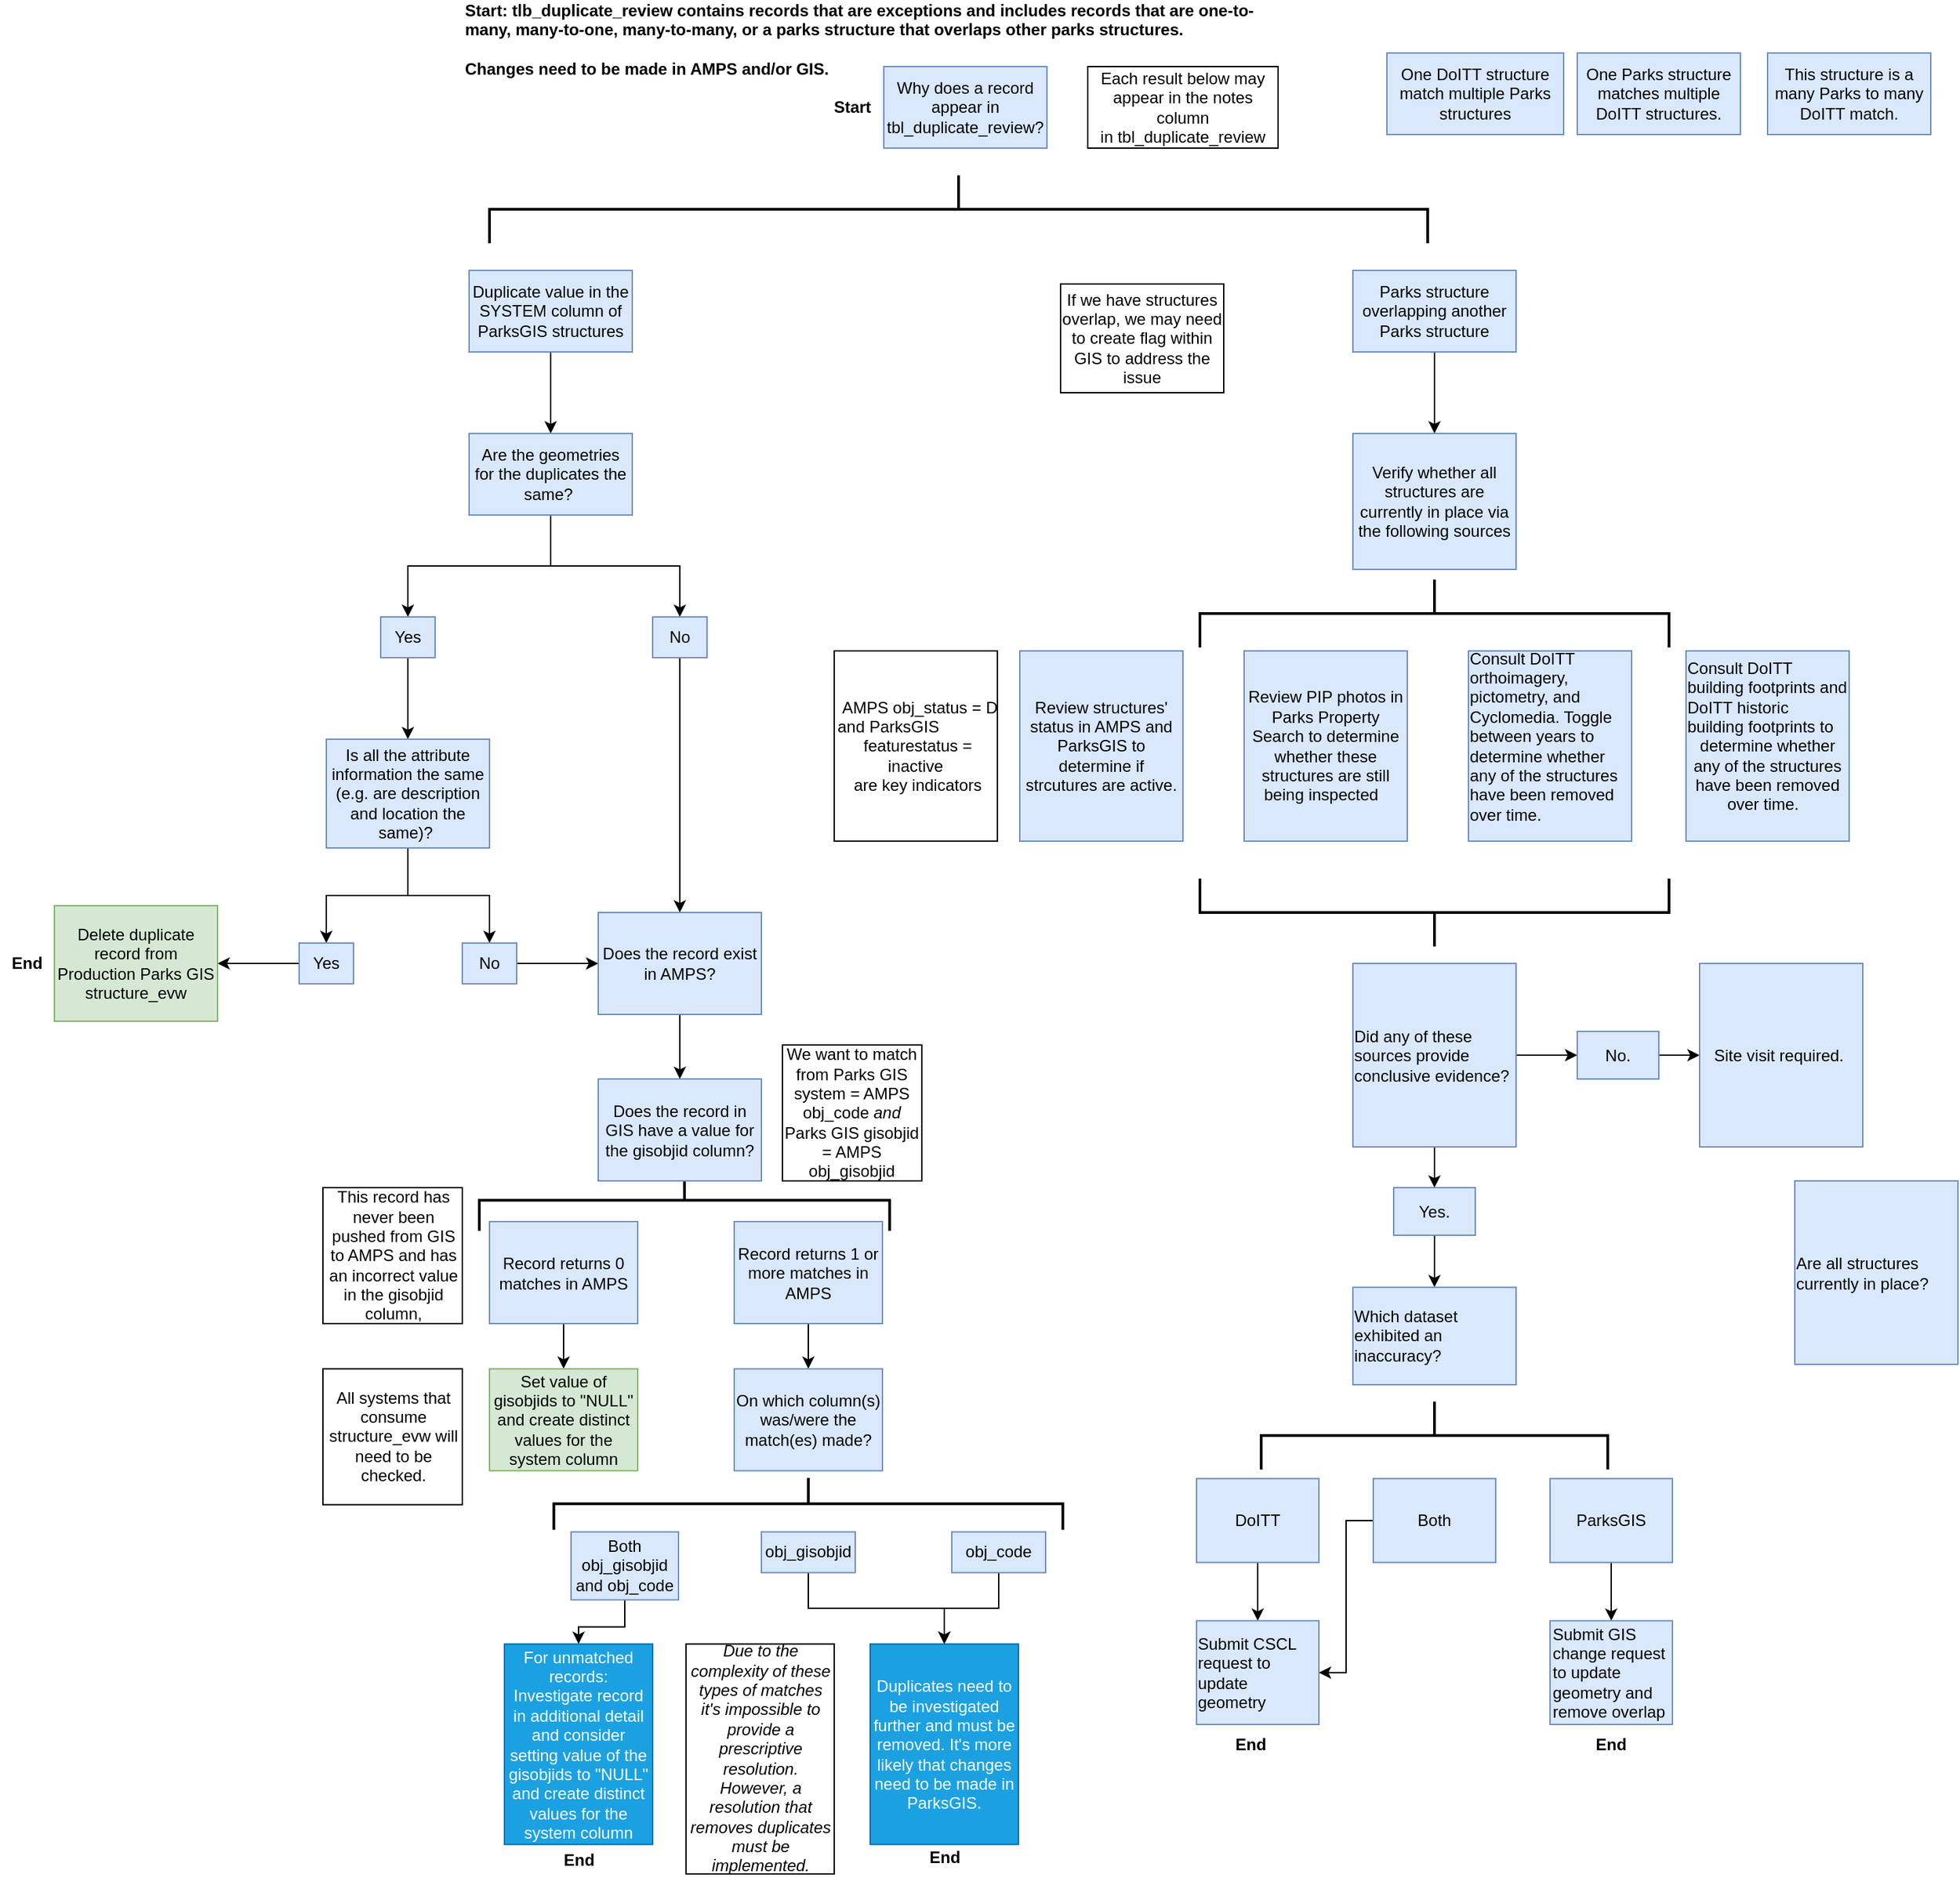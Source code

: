 <mxfile version="13.6.6" type="github">
  <diagram id="hUdBVl2sTiVrTUAv1wnK" name="Page-1">
    <mxGraphModel dx="1515" dy="1513" grid="1" gridSize="10" guides="1" tooltips="1" connect="1" arrows="1" fold="1" page="1" pageScale="1" pageWidth="850" pageHeight="1100" math="0" shadow="0">
      <root>
        <mxCell id="0" />
        <mxCell id="1" parent="0" />
        <mxCell id="Gdu_VGWDFXmtHtz_7FUW-9" value="&lt;div style=&quot;box-sizing: border-box&quot;&gt;&lt;font style=&quot;font-size: 12px&quot;&gt;This structure is a many Parks to many DoITT match.&lt;/font&gt;&lt;/div&gt;" style="rounded=0;whiteSpace=wrap;html=1;fillColor=#dae8fc;strokeColor=#6c8ebf;" parent="1" vertex="1">
          <mxGeometry x="1020" width="120" height="60" as="geometry" />
        </mxCell>
        <mxCell id="Gdu_VGWDFXmtHtz_7FUW-10" value="&lt;div style=&quot;box-sizing: border-box ; font-family: &amp;#34;segoe ui&amp;#34; , , &amp;#34;apple color emoji&amp;#34; , &amp;#34;segoe ui emoji&amp;#34; , sans-serif&quot;&gt;One Parks structure matches multiple DoITT structures.&lt;/div&gt;" style="rounded=0;whiteSpace=wrap;html=1;fillColor=#dae8fc;strokeColor=#6c8ebf;" parent="1" vertex="1">
          <mxGeometry x="880" width="120" height="60" as="geometry" />
        </mxCell>
        <mxCell id="Gdu_VGWDFXmtHtz_7FUW-11" value="&lt;div style=&quot;box-sizing: border-box ; font-family: &amp;#34;segoe ui&amp;#34; , , &amp;#34;apple color emoji&amp;#34; , &amp;#34;segoe ui emoji&amp;#34; , sans-serif&quot;&gt;One DoITT structure match multiple Parks structures&lt;/div&gt;" style="rounded=0;whiteSpace=wrap;html=1;fillColor=#dae8fc;strokeColor=#6c8ebf;" parent="1" vertex="1">
          <mxGeometry x="740" width="130" height="60" as="geometry" />
        </mxCell>
        <mxCell id="Gdu_VGWDFXmtHtz_7FUW-12" value="Start: tlb_duplicate_review contains records that are exceptions and includes records that are one-to-many, many-to-one, many-to-many, or a parks structure that overlaps other parks structures.&amp;nbsp;&lt;br&gt;&lt;br&gt;Changes need to be made in AMPS and/or GIS.&amp;nbsp;" style="text;html=1;strokeColor=none;fillColor=none;align=left;verticalAlign=middle;whiteSpace=wrap;rounded=0;fontStyle=1" parent="1" vertex="1">
          <mxGeometry x="60" y="-20" width="600" height="20" as="geometry" />
        </mxCell>
        <mxCell id="mh1nkUQ8I9AJPX4AYvUp-38" value="" style="edgeStyle=orthogonalEdgeStyle;rounded=0;orthogonalLoop=1;jettySize=auto;html=1;" parent="1" source="Gdu_VGWDFXmtHtz_7FUW-13" target="mh1nkUQ8I9AJPX4AYvUp-37" edge="1">
          <mxGeometry relative="1" as="geometry" />
        </mxCell>
        <mxCell id="Gdu_VGWDFXmtHtz_7FUW-13" value="&lt;div style=&quot;box-sizing: border-box ; font-family: &amp;#34;segoe ui&amp;#34; , , &amp;#34;apple color emoji&amp;#34; , &amp;#34;segoe ui emoji&amp;#34; , sans-serif ; font-size: 14px&quot;&gt;&lt;div style=&quot;box-sizing: border-box ; font-family: &amp;#34;segoe ui&amp;#34; , , &amp;#34;apple color emoji&amp;#34; , &amp;#34;segoe ui emoji&amp;#34; , sans-serif ; font-size: 12px&quot;&gt;Parks structure overlapping another Parks structure&lt;/div&gt;&lt;/div&gt;" style="rounded=0;whiteSpace=wrap;html=1;fillColor=#dae8fc;strokeColor=#6c8ebf;" parent="1" vertex="1">
          <mxGeometry x="715" y="160" width="120" height="60" as="geometry" />
        </mxCell>
        <mxCell id="Gdu_VGWDFXmtHtz_7FUW-21" value="" style="edgeStyle=orthogonalEdgeStyle;rounded=0;orthogonalLoop=1;jettySize=auto;html=1;" parent="1" source="Gdu_VGWDFXmtHtz_7FUW-15" edge="1">
          <mxGeometry relative="1" as="geometry">
            <mxPoint x="125" y="280" as="targetPoint" />
          </mxGeometry>
        </mxCell>
        <mxCell id="Gdu_VGWDFXmtHtz_7FUW-15" value="&lt;div style=&quot;box-sizing: border-box ; font-family: &amp;#34;segoe ui&amp;#34; , , &amp;#34;apple color emoji&amp;#34; , &amp;#34;segoe ui emoji&amp;#34; , sans-serif ; font-size: 14px&quot;&gt;&lt;div style=&quot;box-sizing: border-box ; font-family: &amp;#34;segoe ui&amp;#34; , , &amp;#34;apple color emoji&amp;#34; , &amp;#34;segoe ui emoji&amp;#34; , sans-serif ; font-size: 12px&quot;&gt;Duplicate value in the SYSTEM column of ParksGIS structures&lt;/div&gt;&lt;/div&gt;" style="rounded=0;whiteSpace=wrap;html=1;fillColor=#dae8fc;strokeColor=#6c8ebf;" parent="1" vertex="1">
          <mxGeometry x="65" y="160" width="120" height="60" as="geometry" />
        </mxCell>
        <mxCell id="Gdu_VGWDFXmtHtz_7FUW-17" value="Why does a record appear in tbl_duplicate_review?" style="rounded=0;whiteSpace=wrap;html=1;fillColor=#dae8fc;strokeColor=#6c8ebf;" parent="1" vertex="1">
          <mxGeometry x="370" y="10" width="120" height="60" as="geometry" />
        </mxCell>
        <mxCell id="Gdu_VGWDFXmtHtz_7FUW-18" value="" style="strokeWidth=2;html=1;shape=mxgraph.flowchart.annotation_2;align=left;labelPosition=right;pointerEvents=1;rotation=90;" parent="1" vertex="1">
          <mxGeometry x="400" y="-230" width="50" height="690" as="geometry" />
        </mxCell>
        <mxCell id="Gdu_VGWDFXmtHtz_7FUW-19" value="&lt;div style=&quot;box-sizing: border-box ; font-family: &amp;#34;segoe ui&amp;#34; , , &amp;#34;apple color emoji&amp;#34; , &amp;#34;segoe ui emoji&amp;#34; , sans-serif ; font-size: 14px&quot;&gt;&lt;div style=&quot;box-sizing: border-box ; font-family: &amp;#34;segoe ui&amp;#34; , , &amp;#34;apple color emoji&amp;#34; , &amp;#34;segoe ui emoji&amp;#34; , sans-serif ; font-size: 12px&quot;&gt;Each result below may appear in the notes column in&amp;nbsp;&lt;span&gt;tbl_duplicate_review&lt;/span&gt;&lt;/div&gt;&lt;/div&gt;" style="rounded=0;whiteSpace=wrap;html=1;" parent="1" vertex="1">
          <mxGeometry x="520" y="10" width="140" height="60" as="geometry" />
        </mxCell>
        <mxCell id="mh1nkUQ8I9AJPX4AYvUp-30" style="edgeStyle=orthogonalEdgeStyle;rounded=0;orthogonalLoop=1;jettySize=auto;html=1;exitX=0.5;exitY=1;exitDx=0;exitDy=0;entryX=0.5;entryY=0;entryDx=0;entryDy=0;" parent="1" source="Gdu_VGWDFXmtHtz_7FUW-23" target="Gdu_VGWDFXmtHtz_7FUW-27" edge="1">
          <mxGeometry relative="1" as="geometry" />
        </mxCell>
        <mxCell id="mh1nkUQ8I9AJPX4AYvUp-31" style="edgeStyle=orthogonalEdgeStyle;rounded=0;orthogonalLoop=1;jettySize=auto;html=1;exitX=0.5;exitY=1;exitDx=0;exitDy=0;entryX=0.5;entryY=0;entryDx=0;entryDy=0;" parent="1" source="Gdu_VGWDFXmtHtz_7FUW-23" target="Gdu_VGWDFXmtHtz_7FUW-28" edge="1">
          <mxGeometry relative="1" as="geometry" />
        </mxCell>
        <mxCell id="Gdu_VGWDFXmtHtz_7FUW-23" value="Are the geometries for the duplicates the same?&amp;nbsp;" style="rounded=0;whiteSpace=wrap;html=1;fillColor=#dae8fc;strokeColor=#6c8ebf;" parent="1" vertex="1">
          <mxGeometry x="65" y="280" width="120" height="60" as="geometry" />
        </mxCell>
        <mxCell id="Gdu_VGWDFXmtHtz_7FUW-30" value="" style="edgeStyle=orthogonalEdgeStyle;rounded=0;orthogonalLoop=1;jettySize=auto;html=1;" parent="1" source="Gdu_VGWDFXmtHtz_7FUW-27" target="Gdu_VGWDFXmtHtz_7FUW-29" edge="1">
          <mxGeometry relative="1" as="geometry" />
        </mxCell>
        <mxCell id="Gdu_VGWDFXmtHtz_7FUW-27" value="Yes" style="rounded=0;whiteSpace=wrap;html=1;fillColor=#dae8fc;strokeColor=#6C8EBF;" parent="1" vertex="1">
          <mxGeometry y="415" width="40" height="30" as="geometry" />
        </mxCell>
        <mxCell id="Gdu_VGWDFXmtHtz_7FUW-43" value="" style="edgeStyle=orthogonalEdgeStyle;rounded=0;orthogonalLoop=1;jettySize=auto;html=1;entryX=0.5;entryY=0;entryDx=0;entryDy=0;" parent="1" source="Gdu_VGWDFXmtHtz_7FUW-28" target="Gdu_VGWDFXmtHtz_7FUW-44" edge="1">
          <mxGeometry relative="1" as="geometry">
            <mxPoint x="220" y="505" as="targetPoint" />
          </mxGeometry>
        </mxCell>
        <mxCell id="Gdu_VGWDFXmtHtz_7FUW-28" value="No" style="rounded=0;whiteSpace=wrap;html=1;fillColor=#dae8fc;strokeColor=#6C8EBF;" parent="1" vertex="1">
          <mxGeometry x="200" y="415" width="40" height="30" as="geometry" />
        </mxCell>
        <mxCell id="mh1nkUQ8I9AJPX4AYvUp-28" style="edgeStyle=orthogonalEdgeStyle;rounded=0;orthogonalLoop=1;jettySize=auto;html=1;exitX=0.5;exitY=1;exitDx=0;exitDy=0;entryX=0.5;entryY=0;entryDx=0;entryDy=0;" parent="1" source="Gdu_VGWDFXmtHtz_7FUW-29" target="Gdu_VGWDFXmtHtz_7FUW-34" edge="1">
          <mxGeometry relative="1" as="geometry" />
        </mxCell>
        <mxCell id="mh1nkUQ8I9AJPX4AYvUp-29" style="edgeStyle=orthogonalEdgeStyle;rounded=0;orthogonalLoop=1;jettySize=auto;html=1;exitX=0.5;exitY=1;exitDx=0;exitDy=0;entryX=0.5;entryY=0;entryDx=0;entryDy=0;" parent="1" source="Gdu_VGWDFXmtHtz_7FUW-29" target="Gdu_VGWDFXmtHtz_7FUW-35" edge="1">
          <mxGeometry relative="1" as="geometry" />
        </mxCell>
        <mxCell id="Gdu_VGWDFXmtHtz_7FUW-29" value="Is all the attribute information the same (e.g. are description and location the same)?&amp;nbsp;" style="rounded=0;whiteSpace=wrap;html=1;fillColor=#dae8fc;strokeColor=#6c8ebf;" parent="1" vertex="1">
          <mxGeometry x="-40" y="505" width="120" height="80" as="geometry" />
        </mxCell>
        <mxCell id="Gdu_VGWDFXmtHtz_7FUW-55" value="" style="edgeStyle=orthogonalEdgeStyle;rounded=0;orthogonalLoop=1;jettySize=auto;html=1;" parent="1" source="Gdu_VGWDFXmtHtz_7FUW-34" target="Gdu_VGWDFXmtHtz_7FUW-38" edge="1">
          <mxGeometry relative="1" as="geometry" />
        </mxCell>
        <mxCell id="Gdu_VGWDFXmtHtz_7FUW-34" value="Yes" style="rounded=0;whiteSpace=wrap;html=1;fillColor=#dae8fc;strokeColor=#6c8ebf;" parent="1" vertex="1">
          <mxGeometry x="-60" y="655" width="40" height="30" as="geometry" />
        </mxCell>
        <mxCell id="Gdu_VGWDFXmtHtz_7FUW-60" value="" style="edgeStyle=orthogonalEdgeStyle;rounded=0;orthogonalLoop=1;jettySize=auto;html=1;" parent="1" source="Gdu_VGWDFXmtHtz_7FUW-35" target="Gdu_VGWDFXmtHtz_7FUW-44" edge="1">
          <mxGeometry relative="1" as="geometry" />
        </mxCell>
        <mxCell id="Gdu_VGWDFXmtHtz_7FUW-35" value="No" style="rounded=0;whiteSpace=wrap;html=1;fillColor=#dae8fc;strokeColor=#6C8EBF;" parent="1" vertex="1">
          <mxGeometry x="60" y="655" width="40" height="30" as="geometry" />
        </mxCell>
        <mxCell id="Gdu_VGWDFXmtHtz_7FUW-38" value="Delete duplicate record from Production Parks GIS structure_evw" style="rounded=0;whiteSpace=wrap;html=1;fillColor=#d5e8d4;strokeColor=#82b366;" parent="1" vertex="1">
          <mxGeometry x="-240" y="627.5" width="120" height="85" as="geometry" />
        </mxCell>
        <mxCell id="Gdu_VGWDFXmtHtz_7FUW-58" value="" style="edgeStyle=orthogonalEdgeStyle;rounded=0;orthogonalLoop=1;jettySize=auto;html=1;" parent="1" source="Gdu_VGWDFXmtHtz_7FUW-44" target="Gdu_VGWDFXmtHtz_7FUW-52" edge="1">
          <mxGeometry relative="1" as="geometry" />
        </mxCell>
        <mxCell id="Gdu_VGWDFXmtHtz_7FUW-44" value="Does the record exist in AMPS?" style="rounded=0;whiteSpace=wrap;html=1;fillColor=#dae8fc;strokeColor=#6c8ebf;" parent="1" vertex="1">
          <mxGeometry x="160" y="632.5" width="120" height="75" as="geometry" />
        </mxCell>
        <mxCell id="Gdu_VGWDFXmtHtz_7FUW-51" value="" style="strokeWidth=2;html=1;shape=mxgraph.flowchart.annotation_2;align=left;labelPosition=right;pointerEvents=1;rotation=90;" parent="1" vertex="1">
          <mxGeometry x="200.95" y="693.39" width="44.88" height="301.79" as="geometry" />
        </mxCell>
        <mxCell id="Gdu_VGWDFXmtHtz_7FUW-52" value="Does the record in GIS have a value for the gisobjid column?" style="rounded=0;whiteSpace=wrap;html=1;fillColor=#dae8fc;strokeColor=#6c8ebf;" parent="1" vertex="1">
          <mxGeometry x="160" y="755" width="120" height="75" as="geometry" />
        </mxCell>
        <mxCell id="Gdu_VGWDFXmtHtz_7FUW-56" value="We want to match from Parks GIS system = AMPS obj_code &lt;i&gt;and&lt;/i&gt; Parks GIS gisobjid = AMPS obj_gisobjid" style="rounded=0;whiteSpace=wrap;html=1;" parent="1" vertex="1">
          <mxGeometry x="295.45" y="730" width="102.5" height="100" as="geometry" />
        </mxCell>
        <mxCell id="Gdu_VGWDFXmtHtz_7FUW-66" value="" style="edgeStyle=orthogonalEdgeStyle;rounded=0;orthogonalLoop=1;jettySize=auto;html=1;" parent="1" source="Gdu_VGWDFXmtHtz_7FUW-61" target="Gdu_VGWDFXmtHtz_7FUW-65" edge="1">
          <mxGeometry relative="1" as="geometry" />
        </mxCell>
        <mxCell id="Gdu_VGWDFXmtHtz_7FUW-61" value="Record returns 0 matches in AMPS" style="rounded=0;whiteSpace=wrap;html=1;fillColor=#dae8fc;strokeColor=#6c8ebf;" parent="1" vertex="1">
          <mxGeometry x="80" y="860" width="109" height="75" as="geometry" />
        </mxCell>
        <mxCell id="mh1nkUQ8I9AJPX4AYvUp-6" value="" style="edgeStyle=orthogonalEdgeStyle;rounded=0;orthogonalLoop=1;jettySize=auto;html=1;" parent="1" source="Gdu_VGWDFXmtHtz_7FUW-63" target="mh1nkUQ8I9AJPX4AYvUp-1" edge="1">
          <mxGeometry relative="1" as="geometry" />
        </mxCell>
        <mxCell id="Gdu_VGWDFXmtHtz_7FUW-63" value="Record returns 1 or more matches in AMPS" style="rounded=0;whiteSpace=wrap;html=1;fillColor=#dae8fc;strokeColor=#6c8ebf;" parent="1" vertex="1">
          <mxGeometry x="260" y="860" width="109" height="75" as="geometry" />
        </mxCell>
        <mxCell id="Gdu_VGWDFXmtHtz_7FUW-64" value="This record has never been pushed from GIS to AMPS and has an incorrect value in the gisobjid column," style="rounded=0;whiteSpace=wrap;html=1;" parent="1" vertex="1">
          <mxGeometry x="-42.5" y="835" width="102.5" height="100" as="geometry" />
        </mxCell>
        <mxCell id="Gdu_VGWDFXmtHtz_7FUW-65" value="Set value of gisobjids to &quot;NULL&quot; and create distinct values for the system column" style="rounded=0;whiteSpace=wrap;html=1;fillColor=#d5e8d4;strokeColor=#82b366;" parent="1" vertex="1">
          <mxGeometry x="80" y="968.3" width="109" height="75" as="geometry" />
        </mxCell>
        <mxCell id="Gdu_VGWDFXmtHtz_7FUW-67" value="All systems that consume structure_evw will need to be checked." style="rounded=0;whiteSpace=wrap;html=1;" parent="1" vertex="1">
          <mxGeometry x="-42.5" y="968.3" width="102.5" height="100" as="geometry" />
        </mxCell>
        <mxCell id="mh1nkUQ8I9AJPX4AYvUp-1" value="On which column(s) was/were the match(es) made?" style="rounded=0;whiteSpace=wrap;html=1;fillColor=#dae8fc;strokeColor=#6c8ebf;" parent="1" vertex="1">
          <mxGeometry x="260" y="968.3" width="109" height="75" as="geometry" />
        </mxCell>
        <mxCell id="mh1nkUQ8I9AJPX4AYvUp-25" style="edgeStyle=orthogonalEdgeStyle;rounded=0;orthogonalLoop=1;jettySize=auto;html=1;exitX=0.5;exitY=1;exitDx=0;exitDy=0;" parent="1" source="mh1nkUQ8I9AJPX4AYvUp-2" target="mh1nkUQ8I9AJPX4AYvUp-24" edge="1">
          <mxGeometry relative="1" as="geometry" />
        </mxCell>
        <mxCell id="mh1nkUQ8I9AJPX4AYvUp-2" value="obj_gisobjid" style="rounded=0;whiteSpace=wrap;html=1;fillColor=#dae8fc;strokeColor=#6c8ebf;" parent="1" vertex="1">
          <mxGeometry x="280" y="1088.3" width="69" height="30" as="geometry" />
        </mxCell>
        <mxCell id="mh1nkUQ8I9AJPX4AYvUp-26" style="edgeStyle=orthogonalEdgeStyle;rounded=0;orthogonalLoop=1;jettySize=auto;html=1;entryX=0.5;entryY=0;entryDx=0;entryDy=0;" parent="1" source="mh1nkUQ8I9AJPX4AYvUp-3" target="mh1nkUQ8I9AJPX4AYvUp-24" edge="1">
          <mxGeometry relative="1" as="geometry" />
        </mxCell>
        <mxCell id="mh1nkUQ8I9AJPX4AYvUp-3" value="obj_code" style="rounded=0;whiteSpace=wrap;html=1;fillColor=#dae8fc;strokeColor=#6c8ebf;" parent="1" vertex="1">
          <mxGeometry x="420" y="1088.3" width="69" height="30" as="geometry" />
        </mxCell>
        <mxCell id="mh1nkUQ8I9AJPX4AYvUp-21" value="" style="edgeStyle=orthogonalEdgeStyle;rounded=0;orthogonalLoop=1;jettySize=auto;html=1;" parent="1" source="mh1nkUQ8I9AJPX4AYvUp-18" target="mh1nkUQ8I9AJPX4AYvUp-20" edge="1">
          <mxGeometry relative="1" as="geometry" />
        </mxCell>
        <mxCell id="mh1nkUQ8I9AJPX4AYvUp-18" value="Both obj_gisobjid and obj_code" style="rounded=0;whiteSpace=wrap;html=1;fillColor=#dae8fc;strokeColor=#6c8ebf;" parent="1" vertex="1">
          <mxGeometry x="140" y="1088.3" width="79" height="50" as="geometry" />
        </mxCell>
        <mxCell id="mh1nkUQ8I9AJPX4AYvUp-19" value="" style="strokeWidth=2;html=1;shape=mxgraph.flowchart.annotation_2;align=left;labelPosition=right;pointerEvents=1;rotation=90;" parent="1" vertex="1">
          <mxGeometry x="295.45" y="880.48" width="38.11" height="374.37" as="geometry" />
        </mxCell>
        <mxCell id="mh1nkUQ8I9AJPX4AYvUp-20" value="For unmatched records: &lt;br&gt;Investigate record in additional detail and consider&lt;br&gt;setting value of the gisobjids to &quot;NULL&quot; and create distinct values for the system column" style="rounded=0;whiteSpace=wrap;html=1;fillColor=#1ba1e2;strokeColor=#006EAF;fontColor=#ffffff;" parent="1" vertex="1">
          <mxGeometry x="91" y="1170.8" width="109" height="147.5" as="geometry" />
        </mxCell>
        <mxCell id="mh1nkUQ8I9AJPX4AYvUp-24" value="Duplicates need to be investigated further and must be removed. It&#39;s more likely that changes need to be made in ParksGIS." style="rounded=0;whiteSpace=wrap;html=1;fillColor=#1ba1e2;strokeColor=#006EAF;fontColor=#ffffff;" parent="1" vertex="1">
          <mxGeometry x="360" y="1170.8" width="109" height="147.5" as="geometry" />
        </mxCell>
        <mxCell id="mh1nkUQ8I9AJPX4AYvUp-27" value="&lt;i&gt;Due to the complexity of these types of matches it&#39;s impossible to provide a prescriptive resolution. However, a resolution that removes duplicates must be implemented.&lt;/i&gt;" style="rounded=0;whiteSpace=wrap;html=1;" parent="1" vertex="1">
          <mxGeometry x="224.56" y="1170.8" width="109" height="169.2" as="geometry" />
        </mxCell>
        <mxCell id="mh1nkUQ8I9AJPX4AYvUp-32" value="&lt;b&gt;Start&lt;/b&gt;" style="text;html=1;strokeColor=none;fillColor=none;align=center;verticalAlign=middle;whiteSpace=wrap;rounded=0;" parent="1" vertex="1">
          <mxGeometry x="326.7" y="30" width="40" height="20" as="geometry" />
        </mxCell>
        <mxCell id="mh1nkUQ8I9AJPX4AYvUp-34" value="&lt;b&gt;End&lt;/b&gt;" style="text;html=1;strokeColor=none;fillColor=none;align=center;verticalAlign=middle;whiteSpace=wrap;rounded=0;" parent="1" vertex="1">
          <mxGeometry x="125.5" y="1320" width="40" height="20" as="geometry" />
        </mxCell>
        <mxCell id="mh1nkUQ8I9AJPX4AYvUp-35" value="&lt;b&gt;End&lt;/b&gt;" style="text;html=1;strokeColor=none;fillColor=none;align=center;verticalAlign=middle;whiteSpace=wrap;rounded=0;" parent="1" vertex="1">
          <mxGeometry x="394.5" y="1318.3" width="40" height="20" as="geometry" />
        </mxCell>
        <mxCell id="mh1nkUQ8I9AJPX4AYvUp-36" value="&lt;b&gt;End&lt;/b&gt;" style="text;html=1;strokeColor=none;fillColor=none;align=center;verticalAlign=middle;whiteSpace=wrap;rounded=0;" parent="1" vertex="1">
          <mxGeometry x="-280" y="660" width="40" height="20" as="geometry" />
        </mxCell>
        <mxCell id="mh1nkUQ8I9AJPX4AYvUp-37" value="Verify whether all structures are currently in place via the following sources" style="rounded=0;whiteSpace=wrap;html=1;fillColor=#dae8fc;strokeColor=#6c8ebf;" parent="1" vertex="1">
          <mxGeometry x="715" y="280" width="120" height="100" as="geometry" />
        </mxCell>
        <mxCell id="mh1nkUQ8I9AJPX4AYvUp-39" value="Review structures&#39; status in AMPS and ParksGIS to determine if strcutures are active." style="rounded=0;whiteSpace=wrap;html=1;fillColor=#dae8fc;strokeColor=#6c8ebf;" parent="1" vertex="1">
          <mxGeometry x="470" y="440" width="120" height="140" as="geometry" />
        </mxCell>
        <mxCell id="foZsXhXHTsE3H4CRtIyS-1" value="&lt;div style=&quot;box-sizing: border-box ; font-family: &amp;#34;segoe ui&amp;#34; , , &amp;#34;apple color emoji&amp;#34; , &amp;#34;segoe ui emoji&amp;#34; , sans-serif ; font-size: 14px&quot;&gt;&lt;div style=&quot;box-sizing: border-box ; font-family: &amp;#34;segoe ui&amp;#34; , , &amp;#34;apple color emoji&amp;#34; , &amp;#34;segoe ui emoji&amp;#34; , sans-serif ; font-size: 12px&quot;&gt;If we have structures overlap, we may need to create flag within GIS to address the issue&lt;/div&gt;&lt;/div&gt;" style="rounded=0;whiteSpace=wrap;html=1;" vertex="1" parent="1">
          <mxGeometry x="500" y="170" width="120" height="80" as="geometry" />
        </mxCell>
        <mxCell id="foZsXhXHTsE3H4CRtIyS-6" value="" style="strokeWidth=2;html=1;shape=mxgraph.flowchart.annotation_2;align=left;labelPosition=right;pointerEvents=1;rotation=90;" vertex="1" parent="1">
          <mxGeometry x="750" y="240" width="50" height="345" as="geometry" />
        </mxCell>
        <mxCell id="foZsXhXHTsE3H4CRtIyS-11" value="&lt;span style=&quot;text-align: left&quot;&gt;Review PIP photos in Parks Property Search to determine whether these structures are still being inspected&lt;/span&gt;&amp;nbsp;&amp;nbsp;" style="rounded=0;whiteSpace=wrap;html=1;fillColor=#dae8fc;strokeColor=#6c8ebf;" vertex="1" parent="1">
          <mxGeometry x="635" y="440" width="120" height="140" as="geometry" />
        </mxCell>
        <mxCell id="foZsXhXHTsE3H4CRtIyS-12" value="&lt;div style=&quot;text-align: left ; box-sizing: border-box&quot;&gt;Consult DoITT orthoimagery, pictometry, and Cyclomedia. Toggle between years to determine whether any of the structures have been removed over time.&amp;nbsp;&amp;nbsp;&lt;/div&gt;&lt;div&gt;&lt;br&gt;&lt;/div&gt;" style="rounded=0;whiteSpace=wrap;html=1;fillColor=#dae8fc;strokeColor=#6c8ebf;" vertex="1" parent="1">
          <mxGeometry x="800" y="440" width="120" height="140" as="geometry" />
        </mxCell>
        <mxCell id="foZsXhXHTsE3H4CRtIyS-13" value="" style="strokeWidth=2;html=1;shape=mxgraph.flowchart.annotation_2;align=left;labelPosition=right;pointerEvents=1;rotation=-90;" vertex="1" parent="1">
          <mxGeometry x="750" y="460" width="50" height="345" as="geometry" />
        </mxCell>
        <mxCell id="foZsXhXHTsE3H4CRtIyS-15" value="&lt;div style=&quot;text-align: left ; box-sizing: border-box&quot;&gt;Consult DoITT building footprints and DoITT historic building footprints to&amp;nbsp;&lt;/div&gt;&lt;span style=&quot;text-align: left&quot;&gt;determine whether any of the structures have been removed over time.&amp;nbsp;&amp;nbsp;&lt;/span&gt;&lt;div&gt;&lt;br&gt;&lt;/div&gt;" style="rounded=0;whiteSpace=wrap;html=1;fillColor=#dae8fc;strokeColor=#6c8ebf;" vertex="1" parent="1">
          <mxGeometry x="960" y="440" width="120" height="140" as="geometry" />
        </mxCell>
        <mxCell id="foZsXhXHTsE3H4CRtIyS-20" value="" style="edgeStyle=orthogonalEdgeStyle;rounded=0;orthogonalLoop=1;jettySize=auto;html=1;" edge="1" parent="1" source="foZsXhXHTsE3H4CRtIyS-17" target="foZsXhXHTsE3H4CRtIyS-18">
          <mxGeometry relative="1" as="geometry" />
        </mxCell>
        <mxCell id="foZsXhXHTsE3H4CRtIyS-24" value="" style="edgeStyle=orthogonalEdgeStyle;rounded=0;orthogonalLoop=1;jettySize=auto;html=1;" edge="1" parent="1" source="foZsXhXHTsE3H4CRtIyS-17" target="foZsXhXHTsE3H4CRtIyS-23">
          <mxGeometry relative="1" as="geometry" />
        </mxCell>
        <mxCell id="foZsXhXHTsE3H4CRtIyS-17" value="&lt;div style=&quot;text-align: left ; box-sizing: border-box&quot;&gt;Did any of these sources provide conclusive evidence?&amp;nbsp;&lt;/div&gt;" style="rounded=0;whiteSpace=wrap;html=1;fillColor=#dae8fc;strokeColor=#6c8ebf;" vertex="1" parent="1">
          <mxGeometry x="715" y="670" width="120" height="135" as="geometry" />
        </mxCell>
        <mxCell id="foZsXhXHTsE3H4CRtIyS-22" value="" style="edgeStyle=orthogonalEdgeStyle;rounded=0;orthogonalLoop=1;jettySize=auto;html=1;" edge="1" parent="1" source="foZsXhXHTsE3H4CRtIyS-18" target="foZsXhXHTsE3H4CRtIyS-21">
          <mxGeometry relative="1" as="geometry" />
        </mxCell>
        <mxCell id="foZsXhXHTsE3H4CRtIyS-18" value="&lt;div style=&quot;text-align: left ; box-sizing: border-box&quot;&gt;No.&lt;/div&gt;" style="rounded=0;whiteSpace=wrap;html=1;fillColor=#dae8fc;strokeColor=#6c8ebf;" vertex="1" parent="1">
          <mxGeometry x="880" y="720" width="60" height="35" as="geometry" />
        </mxCell>
        <mxCell id="foZsXhXHTsE3H4CRtIyS-21" value="&lt;div style=&quot;text-align: left ; box-sizing: border-box&quot;&gt;Site visit required.&amp;nbsp;&lt;/div&gt;" style="rounded=0;whiteSpace=wrap;html=1;fillColor=#dae8fc;strokeColor=#6c8ebf;" vertex="1" parent="1">
          <mxGeometry x="970" y="670" width="120" height="135" as="geometry" />
        </mxCell>
        <mxCell id="foZsXhXHTsE3H4CRtIyS-28" value="" style="edgeStyle=orthogonalEdgeStyle;rounded=0;orthogonalLoop=1;jettySize=auto;html=1;" edge="1" parent="1" source="foZsXhXHTsE3H4CRtIyS-23" target="foZsXhXHTsE3H4CRtIyS-25">
          <mxGeometry relative="1" as="geometry" />
        </mxCell>
        <mxCell id="foZsXhXHTsE3H4CRtIyS-23" value="&lt;div style=&quot;text-align: left ; box-sizing: border-box&quot;&gt;Yes.&lt;/div&gt;" style="rounded=0;whiteSpace=wrap;html=1;fillColor=#dae8fc;strokeColor=#6c8ebf;" vertex="1" parent="1">
          <mxGeometry x="745" y="835" width="60" height="35" as="geometry" />
        </mxCell>
        <mxCell id="foZsXhXHTsE3H4CRtIyS-25" value="&lt;div style=&quot;text-align: left ; box-sizing: border-box&quot;&gt;Which dataset exhibited an inaccuracy?&amp;nbsp;&lt;/div&gt;" style="rounded=0;whiteSpace=wrap;html=1;fillColor=#dae8fc;strokeColor=#6c8ebf;" vertex="1" parent="1">
          <mxGeometry x="715" y="908.3" width="120" height="71.7" as="geometry" />
        </mxCell>
        <mxCell id="foZsXhXHTsE3H4CRtIyS-27" value="&lt;div style=&quot;text-align: left ; box-sizing: border-box&quot;&gt;Are all structures currently in place?&amp;nbsp;&lt;/div&gt;" style="rounded=0;whiteSpace=wrap;html=1;fillColor=#dae8fc;strokeColor=#6c8ebf;" vertex="1" parent="1">
          <mxGeometry x="1040" y="830" width="120" height="135" as="geometry" />
        </mxCell>
        <mxCell id="foZsXhXHTsE3H4CRtIyS-29" value="" style="strokeWidth=2;html=1;shape=mxgraph.flowchart.annotation_2;align=left;labelPosition=right;pointerEvents=1;rotation=90;" vertex="1" parent="1">
          <mxGeometry x="750" y="890" width="50" height="254.85" as="geometry" />
        </mxCell>
        <mxCell id="foZsXhXHTsE3H4CRtIyS-35" value="" style="edgeStyle=orthogonalEdgeStyle;rounded=0;orthogonalLoop=1;jettySize=auto;html=1;" edge="1" parent="1" source="foZsXhXHTsE3H4CRtIyS-30" target="foZsXhXHTsE3H4CRtIyS-32">
          <mxGeometry relative="1" as="geometry" />
        </mxCell>
        <mxCell id="foZsXhXHTsE3H4CRtIyS-30" value="&lt;div style=&quot;text-align: left ; box-sizing: border-box&quot;&gt;ParksGIS&lt;/div&gt;" style="rounded=0;whiteSpace=wrap;html=1;fillColor=#dae8fc;strokeColor=#6c8ebf;" vertex="1" parent="1">
          <mxGeometry x="860" y="1049.1" width="90" height="61.7" as="geometry" />
        </mxCell>
        <mxCell id="foZsXhXHTsE3H4CRtIyS-34" value="" style="edgeStyle=orthogonalEdgeStyle;rounded=0;orthogonalLoop=1;jettySize=auto;html=1;" edge="1" parent="1" source="foZsXhXHTsE3H4CRtIyS-31" target="foZsXhXHTsE3H4CRtIyS-33">
          <mxGeometry relative="1" as="geometry" />
        </mxCell>
        <mxCell id="foZsXhXHTsE3H4CRtIyS-31" value="&lt;div style=&quot;text-align: left ; box-sizing: border-box&quot;&gt;DoITT&lt;/div&gt;" style="rounded=0;whiteSpace=wrap;html=1;fillColor=#dae8fc;strokeColor=#6c8ebf;" vertex="1" parent="1">
          <mxGeometry x="600" y="1049.1" width="90" height="61.7" as="geometry" />
        </mxCell>
        <mxCell id="foZsXhXHTsE3H4CRtIyS-32" value="&lt;div style=&quot;box-sizing: border-box&quot;&gt;Submit GIS change request&amp;nbsp;&lt;/div&gt;&lt;span&gt;to &lt;/span&gt;update geometry and remove overlap" style="rounded=0;whiteSpace=wrap;html=1;fillColor=#dae8fc;strokeColor=#6c8ebf;align=left;" vertex="1" parent="1">
          <mxGeometry x="860" y="1153.7" width="90" height="76.3" as="geometry" />
        </mxCell>
        <mxCell id="foZsXhXHTsE3H4CRtIyS-33" value="&lt;div style=&quot;text-align: left ; box-sizing: border-box&quot;&gt;Submit CSCL request to update geometry&amp;nbsp;&lt;/div&gt;" style="rounded=0;whiteSpace=wrap;html=1;fillColor=#dae8fc;strokeColor=#6c8ebf;" vertex="1" parent="1">
          <mxGeometry x="600" y="1153.7" width="90" height="76.3" as="geometry" />
        </mxCell>
        <mxCell id="foZsXhXHTsE3H4CRtIyS-37" style="edgeStyle=orthogonalEdgeStyle;rounded=0;orthogonalLoop=1;jettySize=auto;html=1;entryX=1;entryY=0.5;entryDx=0;entryDy=0;" edge="1" parent="1" source="foZsXhXHTsE3H4CRtIyS-36" target="foZsXhXHTsE3H4CRtIyS-33">
          <mxGeometry relative="1" as="geometry" />
        </mxCell>
        <mxCell id="foZsXhXHTsE3H4CRtIyS-36" value="&lt;div style=&quot;text-align: left ; box-sizing: border-box&quot;&gt;Both&lt;/div&gt;" style="rounded=0;whiteSpace=wrap;html=1;fillColor=#dae8fc;strokeColor=#6c8ebf;" vertex="1" parent="1">
          <mxGeometry x="730" y="1049.1" width="90" height="61.7" as="geometry" />
        </mxCell>
        <mxCell id="foZsXhXHTsE3H4CRtIyS-38" value="&lt;b&gt;End&lt;/b&gt;" style="text;html=1;strokeColor=none;fillColor=none;align=center;verticalAlign=middle;whiteSpace=wrap;rounded=0;" vertex="1" parent="1">
          <mxGeometry x="620" y="1234.85" width="40" height="20" as="geometry" />
        </mxCell>
        <mxCell id="foZsXhXHTsE3H4CRtIyS-39" value="&lt;b&gt;End&lt;/b&gt;" style="text;html=1;strokeColor=none;fillColor=none;align=center;verticalAlign=middle;whiteSpace=wrap;rounded=0;" vertex="1" parent="1">
          <mxGeometry x="885" y="1234.85" width="40" height="20" as="geometry" />
        </mxCell>
        <mxCell id="foZsXhXHTsE3H4CRtIyS-41" value="&lt;span style=&quot;text-align: center&quot;&gt;&amp;nbsp;&lt;/span&gt;&lt;span style=&quot;text-align: center&quot;&gt;AMPS obj_status = D and ParksGIS&lt;/span&gt;&lt;div style=&quot;text-align: center ; box-sizing: border-box&quot;&gt;featurestatus = inactive&amp;nbsp;&lt;/div&gt;&lt;div style=&quot;text-align: center ; box-sizing: border-box&quot;&gt;&amp;nbsp;are key indicators&amp;nbsp;&lt;/div&gt;" style="rounded=0;whiteSpace=wrap;html=1;align=left;" vertex="1" parent="1">
          <mxGeometry x="333.56" y="440" width="120" height="140" as="geometry" />
        </mxCell>
      </root>
    </mxGraphModel>
  </diagram>
</mxfile>
